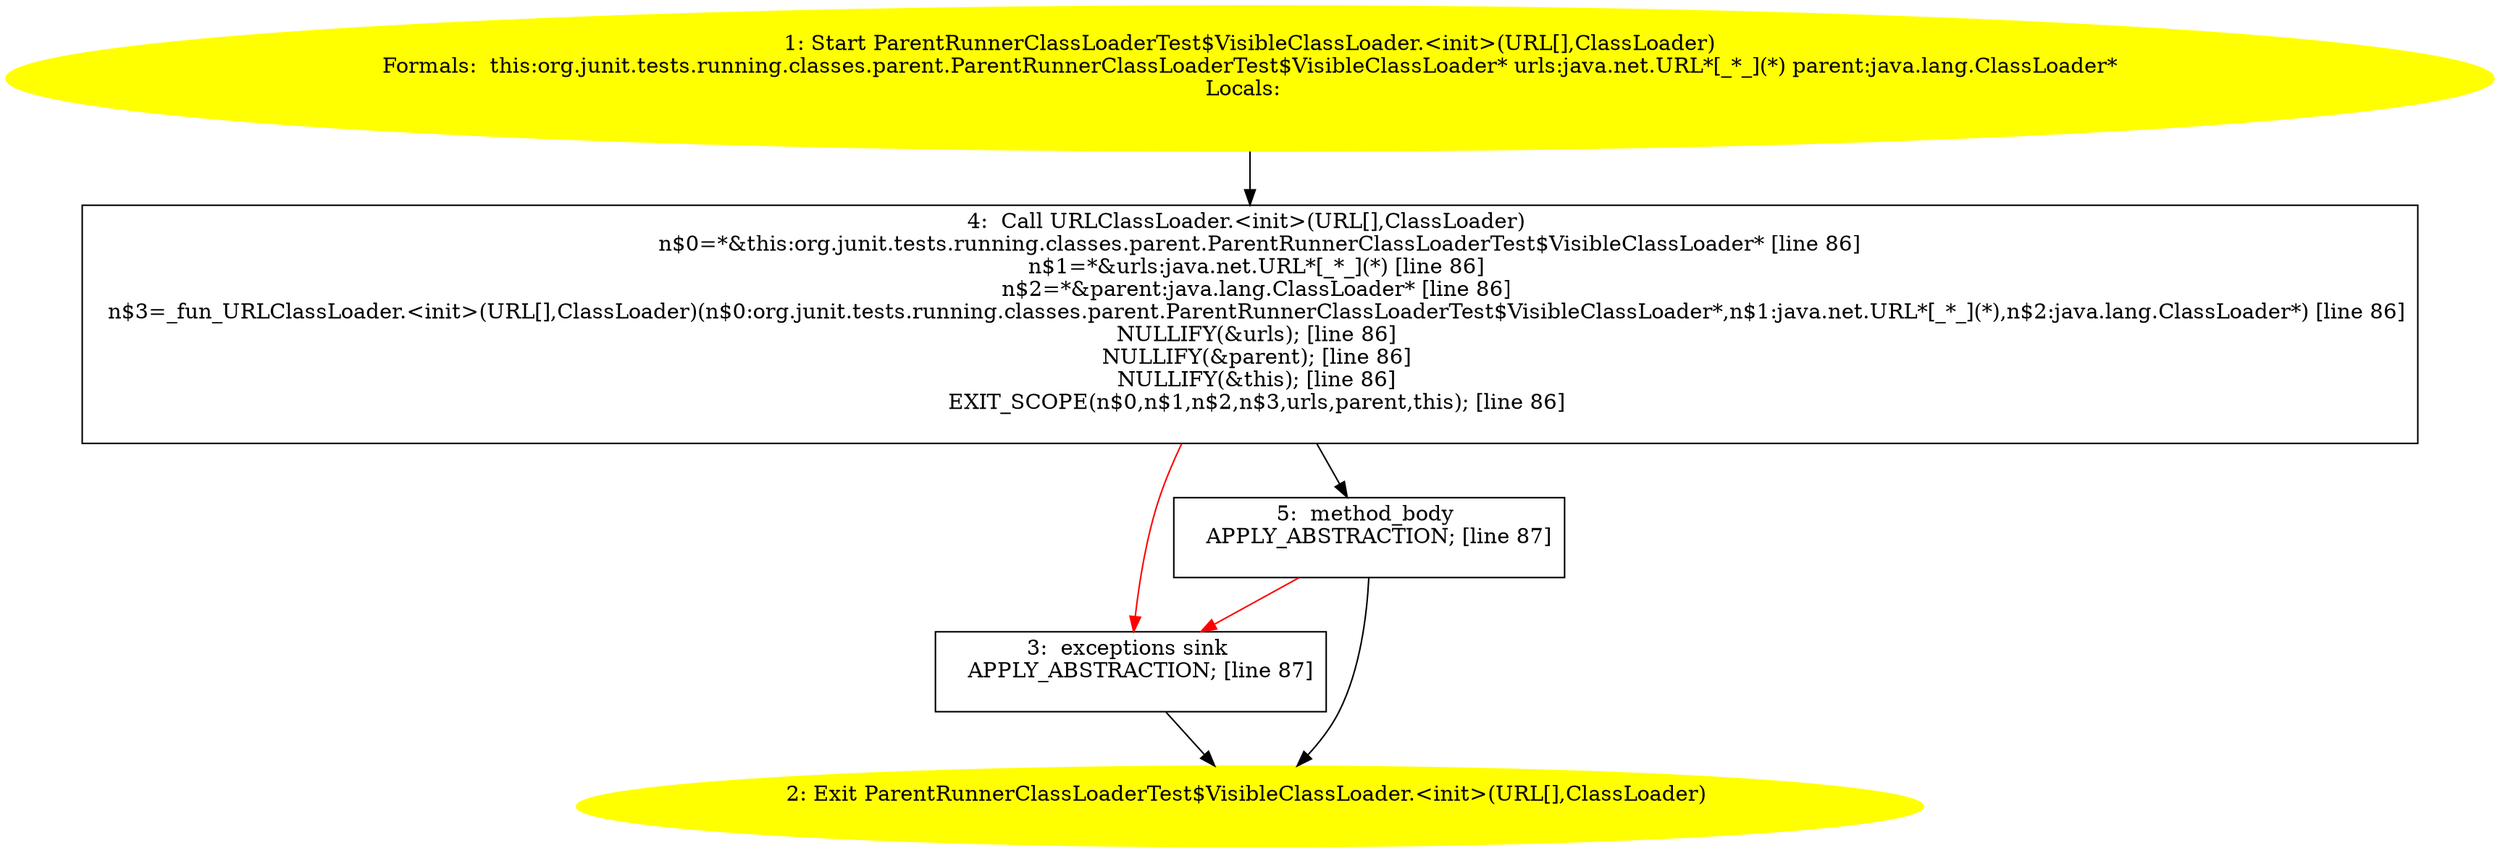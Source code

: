/* @generated */
digraph cfg {
"org.junit.tests.running.classes.parent.ParentRunnerClassLoaderTest$VisibleClassLoader.<init>(java.ne.659ff6a3f76e67a1d9f92b102101583a_1" [label="1: Start ParentRunnerClassLoaderTest$VisibleClassLoader.<init>(URL[],ClassLoader)\nFormals:  this:org.junit.tests.running.classes.parent.ParentRunnerClassLoaderTest$VisibleClassLoader* urls:java.net.URL*[_*_](*) parent:java.lang.ClassLoader*\nLocals:  \n  " color=yellow style=filled]
	

	 "org.junit.tests.running.classes.parent.ParentRunnerClassLoaderTest$VisibleClassLoader.<init>(java.ne.659ff6a3f76e67a1d9f92b102101583a_1" -> "org.junit.tests.running.classes.parent.ParentRunnerClassLoaderTest$VisibleClassLoader.<init>(java.ne.659ff6a3f76e67a1d9f92b102101583a_4" ;
"org.junit.tests.running.classes.parent.ParentRunnerClassLoaderTest$VisibleClassLoader.<init>(java.ne.659ff6a3f76e67a1d9f92b102101583a_2" [label="2: Exit ParentRunnerClassLoaderTest$VisibleClassLoader.<init>(URL[],ClassLoader) \n  " color=yellow style=filled]
	

"org.junit.tests.running.classes.parent.ParentRunnerClassLoaderTest$VisibleClassLoader.<init>(java.ne.659ff6a3f76e67a1d9f92b102101583a_3" [label="3:  exceptions sink \n   APPLY_ABSTRACTION; [line 87]\n " shape="box"]
	

	 "org.junit.tests.running.classes.parent.ParentRunnerClassLoaderTest$VisibleClassLoader.<init>(java.ne.659ff6a3f76e67a1d9f92b102101583a_3" -> "org.junit.tests.running.classes.parent.ParentRunnerClassLoaderTest$VisibleClassLoader.<init>(java.ne.659ff6a3f76e67a1d9f92b102101583a_2" ;
"org.junit.tests.running.classes.parent.ParentRunnerClassLoaderTest$VisibleClassLoader.<init>(java.ne.659ff6a3f76e67a1d9f92b102101583a_4" [label="4:  Call URLClassLoader.<init>(URL[],ClassLoader) \n   n$0=*&this:org.junit.tests.running.classes.parent.ParentRunnerClassLoaderTest$VisibleClassLoader* [line 86]\n  n$1=*&urls:java.net.URL*[_*_](*) [line 86]\n  n$2=*&parent:java.lang.ClassLoader* [line 86]\n  n$3=_fun_URLClassLoader.<init>(URL[],ClassLoader)(n$0:org.junit.tests.running.classes.parent.ParentRunnerClassLoaderTest$VisibleClassLoader*,n$1:java.net.URL*[_*_](*),n$2:java.lang.ClassLoader*) [line 86]\n  NULLIFY(&urls); [line 86]\n  NULLIFY(&parent); [line 86]\n  NULLIFY(&this); [line 86]\n  EXIT_SCOPE(n$0,n$1,n$2,n$3,urls,parent,this); [line 86]\n " shape="box"]
	

	 "org.junit.tests.running.classes.parent.ParentRunnerClassLoaderTest$VisibleClassLoader.<init>(java.ne.659ff6a3f76e67a1d9f92b102101583a_4" -> "org.junit.tests.running.classes.parent.ParentRunnerClassLoaderTest$VisibleClassLoader.<init>(java.ne.659ff6a3f76e67a1d9f92b102101583a_5" ;
	 "org.junit.tests.running.classes.parent.ParentRunnerClassLoaderTest$VisibleClassLoader.<init>(java.ne.659ff6a3f76e67a1d9f92b102101583a_4" -> "org.junit.tests.running.classes.parent.ParentRunnerClassLoaderTest$VisibleClassLoader.<init>(java.ne.659ff6a3f76e67a1d9f92b102101583a_3" [color="red" ];
"org.junit.tests.running.classes.parent.ParentRunnerClassLoaderTest$VisibleClassLoader.<init>(java.ne.659ff6a3f76e67a1d9f92b102101583a_5" [label="5:  method_body \n   APPLY_ABSTRACTION; [line 87]\n " shape="box"]
	

	 "org.junit.tests.running.classes.parent.ParentRunnerClassLoaderTest$VisibleClassLoader.<init>(java.ne.659ff6a3f76e67a1d9f92b102101583a_5" -> "org.junit.tests.running.classes.parent.ParentRunnerClassLoaderTest$VisibleClassLoader.<init>(java.ne.659ff6a3f76e67a1d9f92b102101583a_2" ;
	 "org.junit.tests.running.classes.parent.ParentRunnerClassLoaderTest$VisibleClassLoader.<init>(java.ne.659ff6a3f76e67a1d9f92b102101583a_5" -> "org.junit.tests.running.classes.parent.ParentRunnerClassLoaderTest$VisibleClassLoader.<init>(java.ne.659ff6a3f76e67a1d9f92b102101583a_3" [color="red" ];
}
